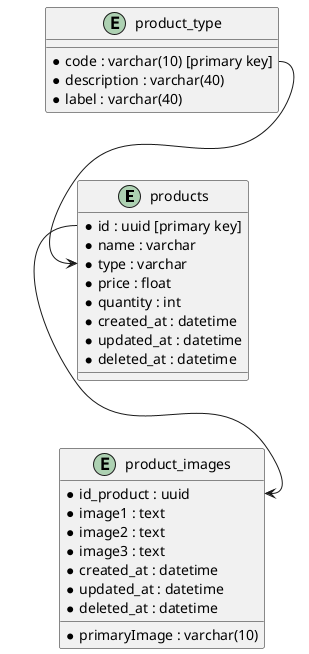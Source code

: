 @startuml "products"
entity "products" as products {
    * id : uuid [primary key]
    * name : varchar 
    * type : varchar
    * price : float
    * quantity : int
    * created_at : datetime
    * updated_at : datetime
    * deleted_at : datetime
}

entity "product_type" as product_type {
    * code : varchar(10) [primary key]
    * description : varchar(40)
    * label : varchar(40)
}

entity "product_images" as product_images {
    * id_product : uuid
    * primaryImage : varchar(10)
    * image1 : text
    * image2 : text
    * image3 : text
    * created_at : datetime
    * updated_at : datetime
    * deleted_at : datetime
}


product_type::code --> products::type
products::id --> product_images::id_product
@enduml